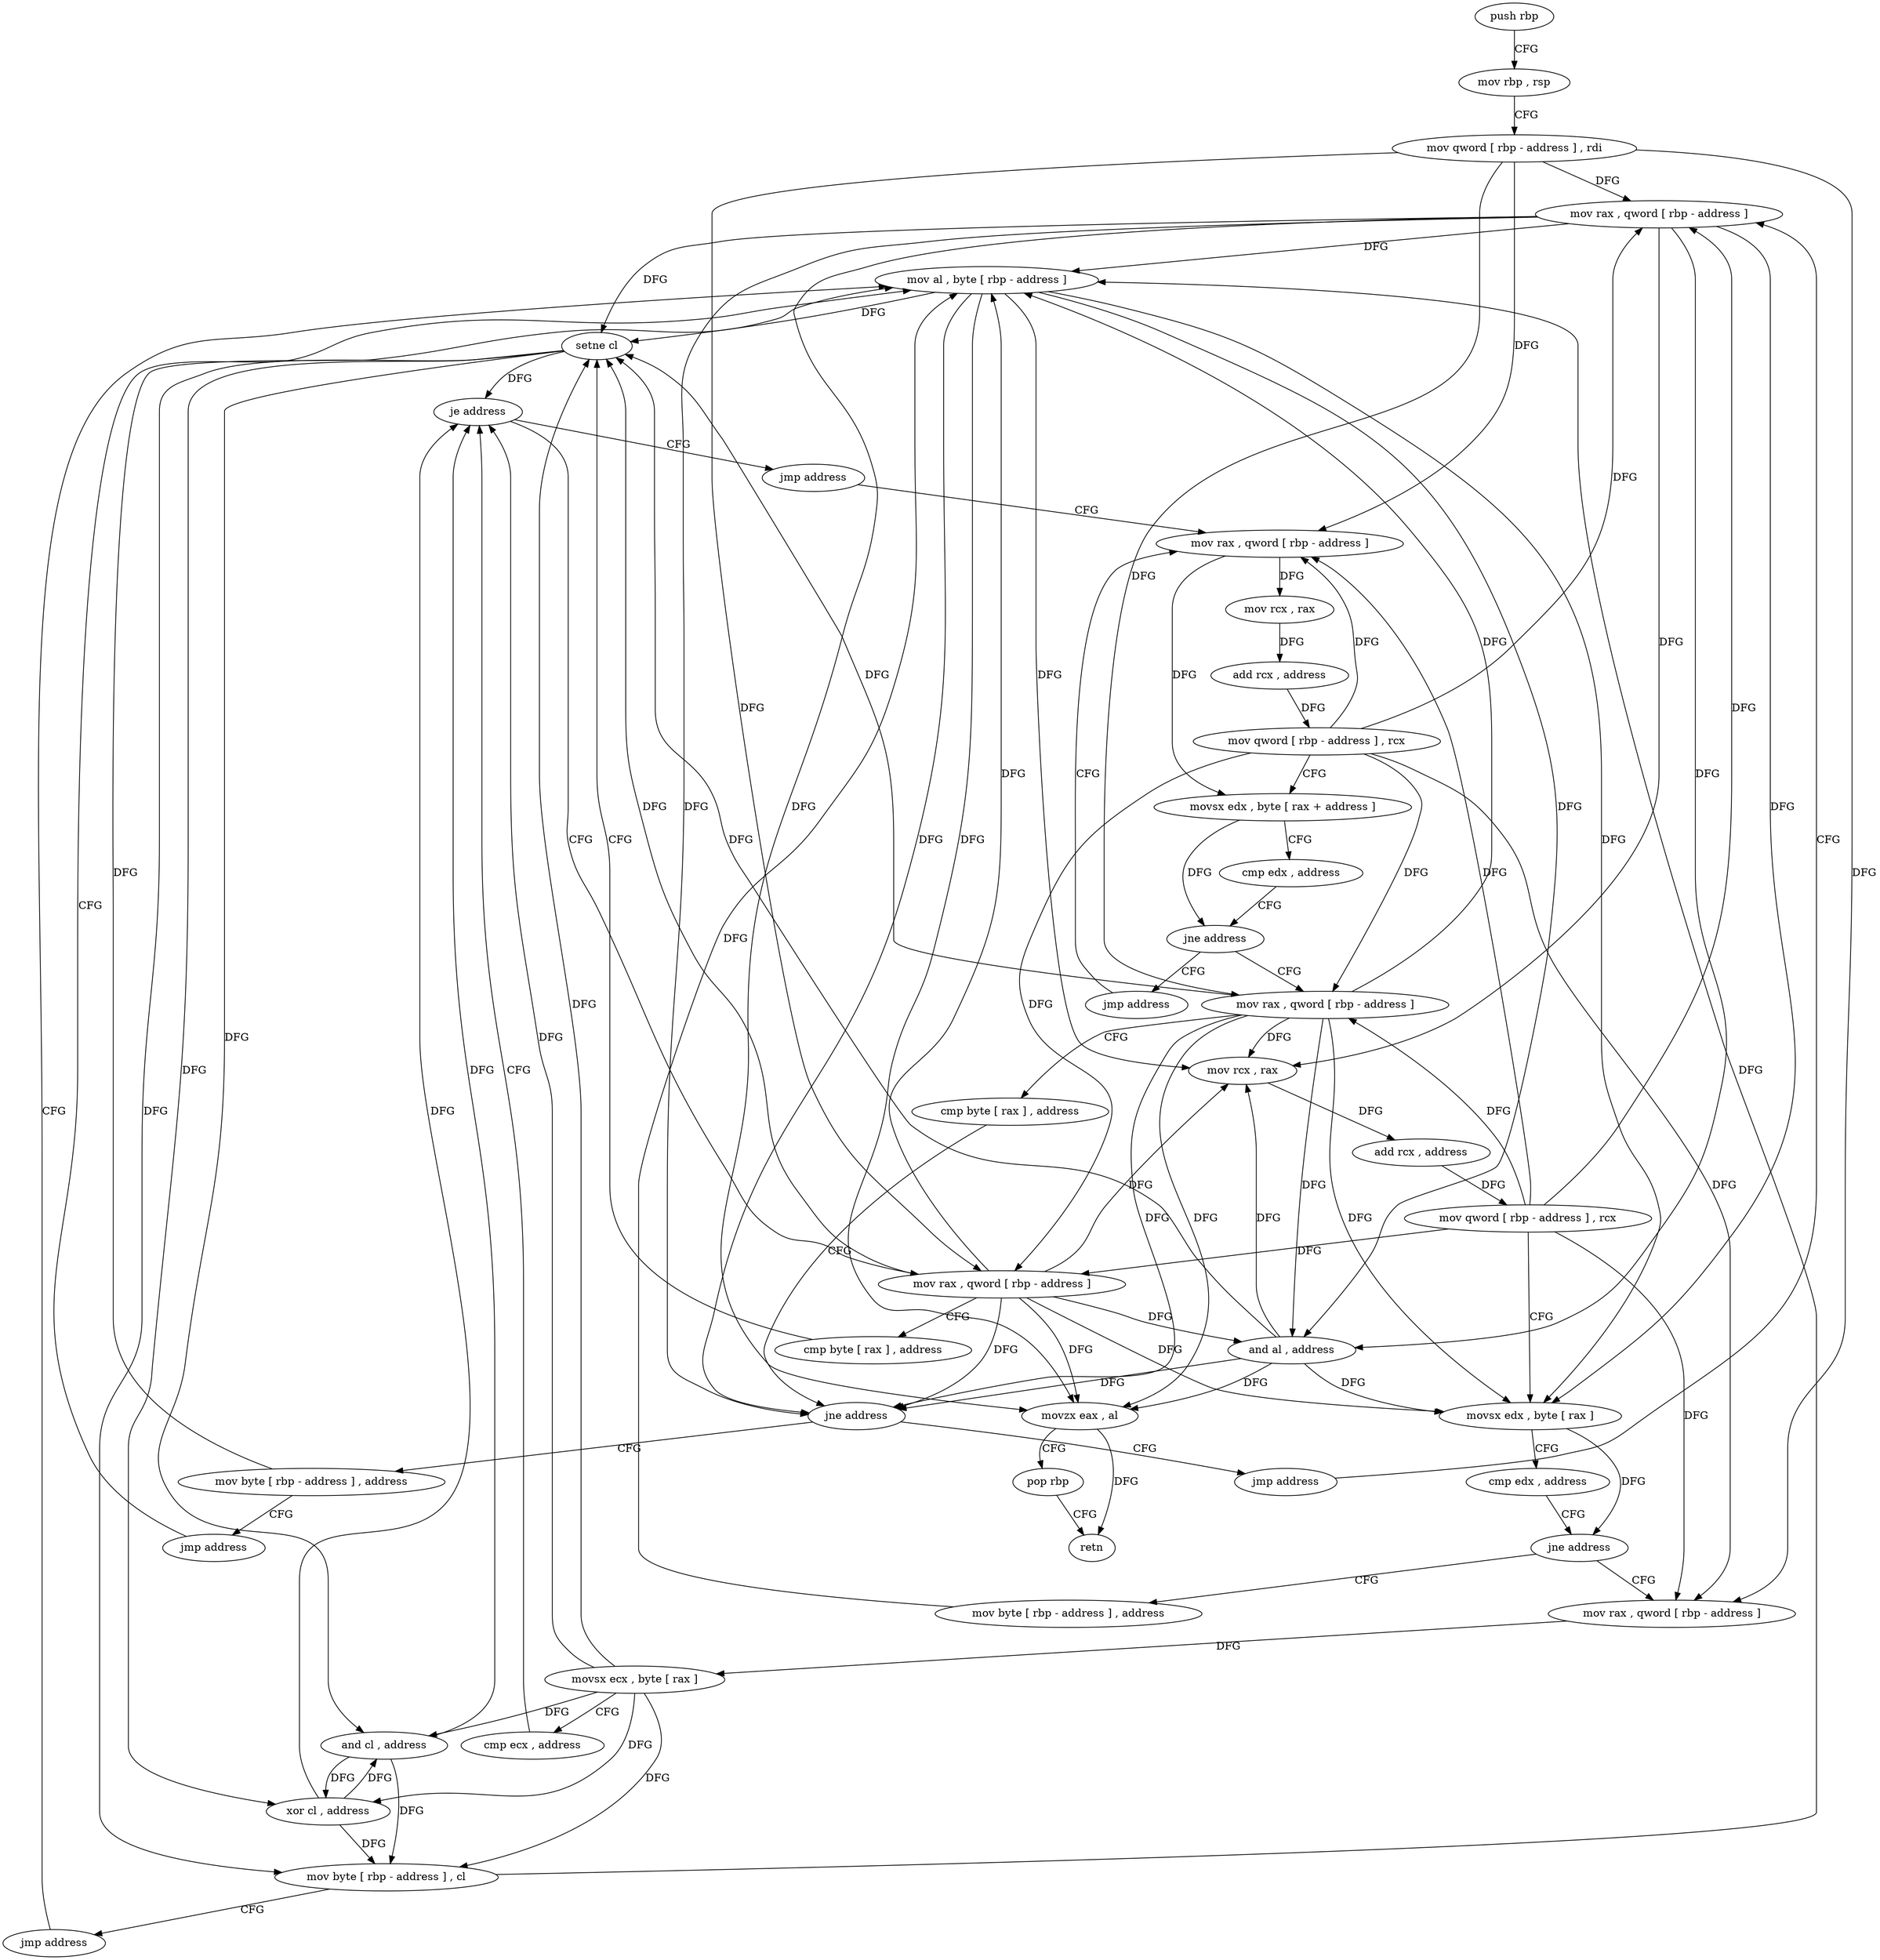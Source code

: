 digraph "func" {
"4288128" [label = "push rbp" ]
"4288129" [label = "mov rbp , rsp" ]
"4288132" [label = "mov qword [ rbp - address ] , rdi" ]
"4288136" [label = "mov rax , qword [ rbp - address ]" ]
"4288274" [label = "mov byte [ rbp - address ] , address" ]
"4288278" [label = "mov al , byte [ rbp - address ]" ]
"4288166" [label = "mov rax , qword [ rbp - address ]" ]
"4288170" [label = "movsx ecx , byte [ rax ]" ]
"4288173" [label = "cmp ecx , address" ]
"4288176" [label = "je address" ]
"4288206" [label = "jmp address" ]
"4288182" [label = "mov rax , qword [ rbp - address ]" ]
"4288211" [label = "mov rax , qword [ rbp - address ]" ]
"4288186" [label = "cmp byte [ rax ] , address" ]
"4288189" [label = "setne cl" ]
"4288192" [label = "xor cl , address" ]
"4288195" [label = "and cl , address" ]
"4288198" [label = "mov byte [ rbp - address ] , cl" ]
"4288201" [label = "jmp address" ]
"4288215" [label = "mov rcx , rax" ]
"4288218" [label = "add rcx , address" ]
"4288225" [label = "mov qword [ rbp - address ] , rcx" ]
"4288229" [label = "movsx edx , byte [ rax + address ]" ]
"4288233" [label = "cmp edx , address" ]
"4288236" [label = "jne address" ]
"4288247" [label = "mov rax , qword [ rbp - address ]" ]
"4288242" [label = "jmp address" ]
"4288281" [label = "and al , address" ]
"4288283" [label = "movzx eax , al" ]
"4288286" [label = "pop rbp" ]
"4288287" [label = "retn" ]
"4288251" [label = "cmp byte [ rax ] , address" ]
"4288254" [label = "jne address" ]
"4288269" [label = "jmp address" ]
"4288260" [label = "mov byte [ rbp - address ] , address" ]
"4288264" [label = "jmp address" ]
"4288140" [label = "mov rcx , rax" ]
"4288143" [label = "add rcx , address" ]
"4288150" [label = "mov qword [ rbp - address ] , rcx" ]
"4288154" [label = "movsx edx , byte [ rax ]" ]
"4288157" [label = "cmp edx , address" ]
"4288160" [label = "jne address" ]
"4288128" -> "4288129" [ label = "CFG" ]
"4288129" -> "4288132" [ label = "CFG" ]
"4288132" -> "4288136" [ label = "DFG" ]
"4288132" -> "4288166" [ label = "DFG" ]
"4288132" -> "4288182" [ label = "DFG" ]
"4288132" -> "4288211" [ label = "DFG" ]
"4288132" -> "4288247" [ label = "DFG" ]
"4288136" -> "4288140" [ label = "DFG" ]
"4288136" -> "4288154" [ label = "DFG" ]
"4288136" -> "4288278" [ label = "DFG" ]
"4288136" -> "4288281" [ label = "DFG" ]
"4288136" -> "4288283" [ label = "DFG" ]
"4288136" -> "4288189" [ label = "DFG" ]
"4288136" -> "4288254" [ label = "DFG" ]
"4288274" -> "4288278" [ label = "DFG" ]
"4288278" -> "4288281" [ label = "DFG" ]
"4288278" -> "4288140" [ label = "DFG" ]
"4288278" -> "4288154" [ label = "DFG" ]
"4288278" -> "4288283" [ label = "DFG" ]
"4288278" -> "4288189" [ label = "DFG" ]
"4288278" -> "4288254" [ label = "DFG" ]
"4288166" -> "4288170" [ label = "DFG" ]
"4288170" -> "4288173" [ label = "CFG" ]
"4288170" -> "4288176" [ label = "DFG" ]
"4288170" -> "4288189" [ label = "DFG" ]
"4288170" -> "4288192" [ label = "DFG" ]
"4288170" -> "4288195" [ label = "DFG" ]
"4288170" -> "4288198" [ label = "DFG" ]
"4288173" -> "4288176" [ label = "CFG" ]
"4288176" -> "4288206" [ label = "CFG" ]
"4288176" -> "4288182" [ label = "CFG" ]
"4288206" -> "4288211" [ label = "CFG" ]
"4288182" -> "4288186" [ label = "CFG" ]
"4288182" -> "4288140" [ label = "DFG" ]
"4288182" -> "4288154" [ label = "DFG" ]
"4288182" -> "4288281" [ label = "DFG" ]
"4288182" -> "4288283" [ label = "DFG" ]
"4288182" -> "4288278" [ label = "DFG" ]
"4288182" -> "4288189" [ label = "DFG" ]
"4288182" -> "4288254" [ label = "DFG" ]
"4288211" -> "4288215" [ label = "DFG" ]
"4288211" -> "4288229" [ label = "DFG" ]
"4288186" -> "4288189" [ label = "CFG" ]
"4288189" -> "4288192" [ label = "DFG" ]
"4288189" -> "4288176" [ label = "DFG" ]
"4288189" -> "4288195" [ label = "DFG" ]
"4288189" -> "4288198" [ label = "DFG" ]
"4288192" -> "4288195" [ label = "DFG" ]
"4288192" -> "4288176" [ label = "DFG" ]
"4288192" -> "4288198" [ label = "DFG" ]
"4288195" -> "4288198" [ label = "DFG" ]
"4288195" -> "4288176" [ label = "DFG" ]
"4288195" -> "4288192" [ label = "DFG" ]
"4288198" -> "4288201" [ label = "CFG" ]
"4288198" -> "4288278" [ label = "DFG" ]
"4288201" -> "4288278" [ label = "CFG" ]
"4288215" -> "4288218" [ label = "DFG" ]
"4288218" -> "4288225" [ label = "DFG" ]
"4288225" -> "4288229" [ label = "CFG" ]
"4288225" -> "4288136" [ label = "DFG" ]
"4288225" -> "4288166" [ label = "DFG" ]
"4288225" -> "4288182" [ label = "DFG" ]
"4288225" -> "4288211" [ label = "DFG" ]
"4288225" -> "4288247" [ label = "DFG" ]
"4288229" -> "4288233" [ label = "CFG" ]
"4288229" -> "4288236" [ label = "DFG" ]
"4288233" -> "4288236" [ label = "CFG" ]
"4288236" -> "4288247" [ label = "CFG" ]
"4288236" -> "4288242" [ label = "CFG" ]
"4288247" -> "4288251" [ label = "CFG" ]
"4288247" -> "4288140" [ label = "DFG" ]
"4288247" -> "4288154" [ label = "DFG" ]
"4288247" -> "4288281" [ label = "DFG" ]
"4288247" -> "4288283" [ label = "DFG" ]
"4288247" -> "4288189" [ label = "DFG" ]
"4288247" -> "4288278" [ label = "DFG" ]
"4288247" -> "4288254" [ label = "DFG" ]
"4288242" -> "4288211" [ label = "CFG" ]
"4288281" -> "4288283" [ label = "DFG" ]
"4288281" -> "4288140" [ label = "DFG" ]
"4288281" -> "4288154" [ label = "DFG" ]
"4288281" -> "4288189" [ label = "DFG" ]
"4288281" -> "4288254" [ label = "DFG" ]
"4288283" -> "4288286" [ label = "CFG" ]
"4288283" -> "4288287" [ label = "DFG" ]
"4288286" -> "4288287" [ label = "CFG" ]
"4288251" -> "4288254" [ label = "CFG" ]
"4288254" -> "4288269" [ label = "CFG" ]
"4288254" -> "4288260" [ label = "CFG" ]
"4288269" -> "4288136" [ label = "CFG" ]
"4288260" -> "4288264" [ label = "CFG" ]
"4288260" -> "4288278" [ label = "DFG" ]
"4288264" -> "4288278" [ label = "CFG" ]
"4288140" -> "4288143" [ label = "DFG" ]
"4288143" -> "4288150" [ label = "DFG" ]
"4288150" -> "4288154" [ label = "CFG" ]
"4288150" -> "4288136" [ label = "DFG" ]
"4288150" -> "4288166" [ label = "DFG" ]
"4288150" -> "4288182" [ label = "DFG" ]
"4288150" -> "4288211" [ label = "DFG" ]
"4288150" -> "4288247" [ label = "DFG" ]
"4288154" -> "4288157" [ label = "CFG" ]
"4288154" -> "4288160" [ label = "DFG" ]
"4288157" -> "4288160" [ label = "CFG" ]
"4288160" -> "4288274" [ label = "CFG" ]
"4288160" -> "4288166" [ label = "CFG" ]
}
